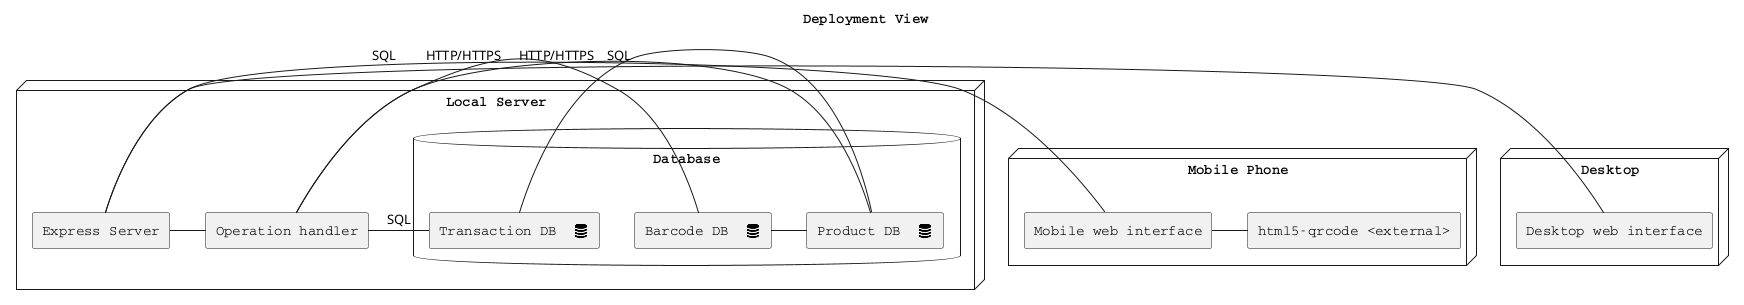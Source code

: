 @startuml
skinparam componentStyle rectangle

!include <tupadr3/font-awesome/database>

title Deployment View


node "Mobile Phone" {
 [html5-qrcode <external>] as QR
 [Mobile web interface] as MWI

}

node "Desktop" {
 [Desktop web interface] as DWI
}



node "Local Server" {
 [Express Server] as ES
 [Operation handler] as OH

 database "Database" {
   component [Product DB  <$database{scale=0.33}>] as PDB
   component [Transaction DB  <$database{scale=0.33}>] as TDB
   component [Barcode DB  <$database{scale=0.33}>] as BDB


   }
}

BDB - PDB
TDB - PDB

OH - PDB : SQL
OH - TDB : SQL
OH - BDB : SQL

ES - OH
ES - MWI : HTTP/HTTPS
ES - DWI : HTTP/HTTPS

MWI - QR


skinparam monochrome true
skinparam shadowing false
skinparam defaultFontName Courier

@enduml